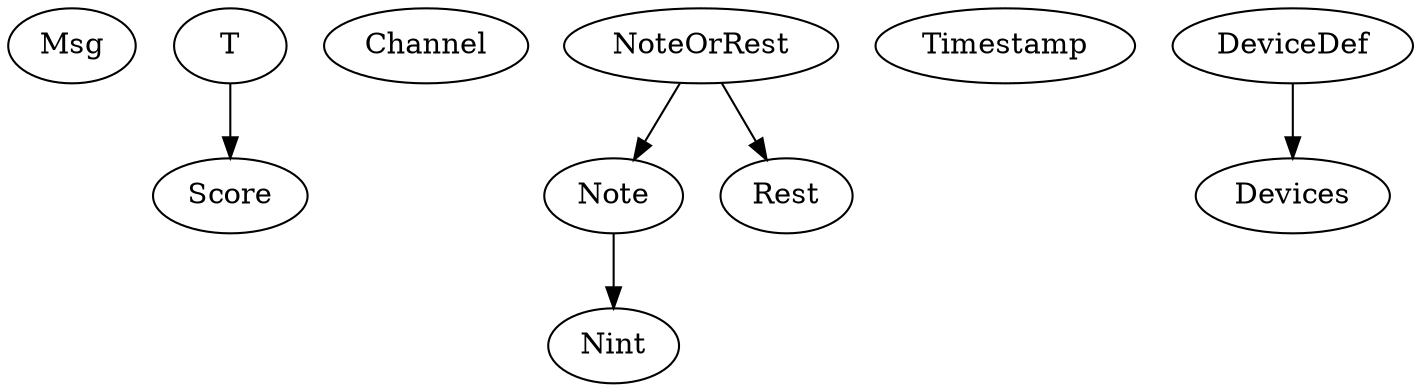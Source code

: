 digraph G {
  Msg;
  Score     ;
  Channel   ;
  Nint      ;
  Timestamp ;
T -> Score ;
NoteOrRest -> Note -> Nint ;
NoteOrRest -> Rest ;
DeviceDef;

DeviceDef -> Devices;

/*



trait Receiver[F[_]] {
  def send[T: Msg: Show](t: T, i: Long): F[Unit]
}

trait Device[F[_]] {
  def send[T: Msg: Show](msg: T): F[Unit]
//  def randomProgram: F[Unit]
  def <<[T](t: T)(implicit c: Channel, s: ToScore[T]): F[Unit]
}

trait MidiApi[F[_]] {
  def midiDevice(info: Info): F[MidiDevice]
  def receiver(device: MidiDevice): F[Receiver[F]]
  def midiDeviceInfo: F[List[Info]]
  def instruments: F[List[Instrument]]
}

trait Reports[F[_]] {
  def report[E: Show](e: E): F[Unit]
}

trait Print[F[_]] {
  def apply[T: Show](value: T): F[Unit]
}

trait Utils[F[_]] {
  def showInstruments: F[Unit]
  def showDevices: F[Unit]
  def randomProgram(device: Device[F]): F[Unit]
}

trait RandomApi[F[_]] {
  def apply[T](implicit r: Random[T]): F[T]
}

trait Random[T] {
  def apply(): T
}

trait Algebra[F[_]] {
  def println: Print[F]
  def reports: Reports[F]
  def api: MidiApi[F]
  def devices: Devices[F]
  def utils: Utils[F]
  def random: RandomApi[F]
*/
}
